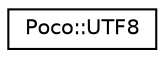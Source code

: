 digraph "Graphical Class Hierarchy"
{
 // LATEX_PDF_SIZE
  edge [fontname="Helvetica",fontsize="10",labelfontname="Helvetica",labelfontsize="10"];
  node [fontname="Helvetica",fontsize="10",shape=record];
  rankdir="LR";
  Node0 [label="Poco::UTF8",height=0.2,width=0.4,color="black", fillcolor="white", style="filled",URL="$structPoco_1_1UTF8.html",tooltip=" "];
}
